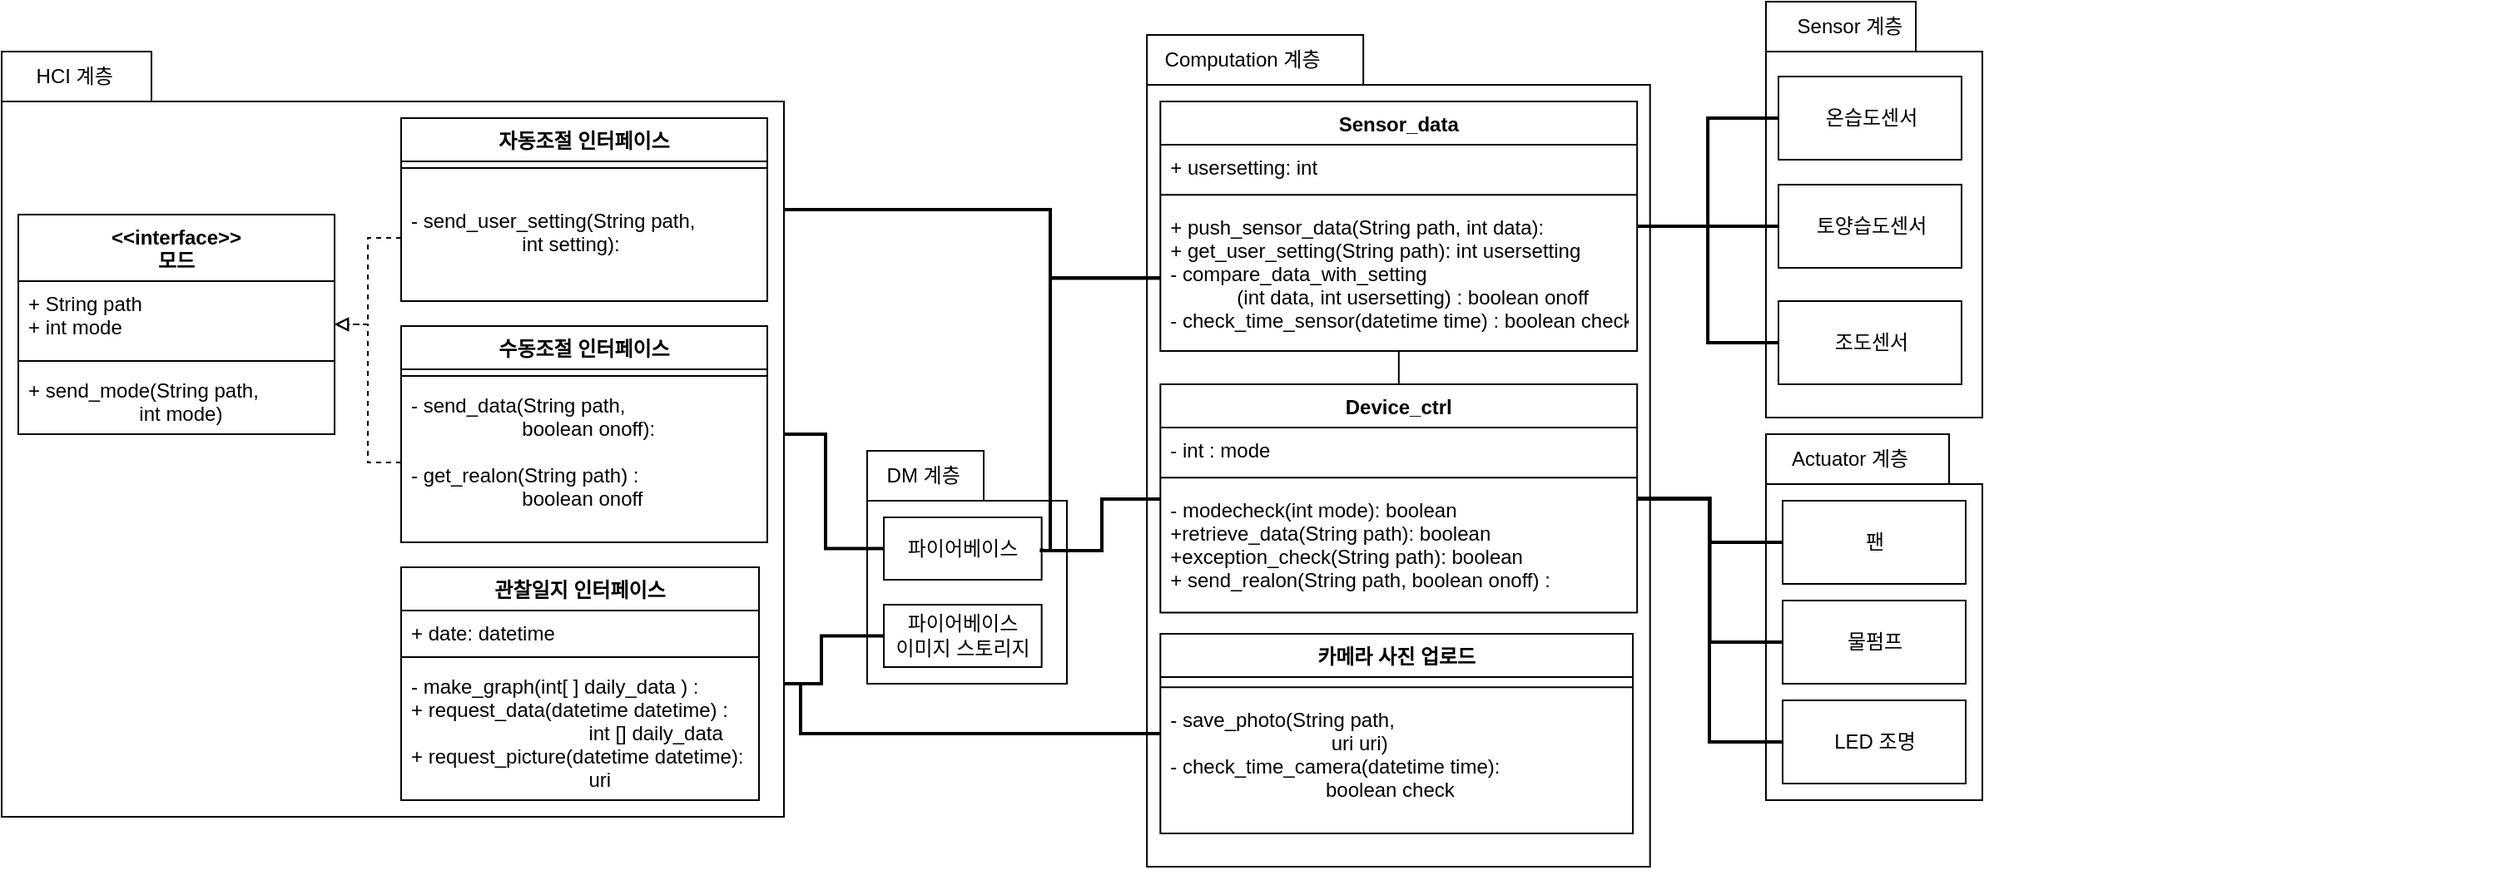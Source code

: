 <mxfile version="20.5.3" type="github">
  <diagram id="5TFY0RSoF_oyEnKReRna" name="페이지-1">
    <mxGraphModel dx="1298" dy="641" grid="1" gridSize="10" guides="1" tooltips="1" connect="1" arrows="1" fold="1" page="1" pageScale="1" pageWidth="3300" pageHeight="4681" math="0" shadow="0">
      <root>
        <mxCell id="0" />
        <mxCell id="1" parent="0" />
        <mxCell id="NlKqJovUxVbZR_OrBXY0-22" value="" style="group" vertex="1" connectable="0" parent="1">
          <mxGeometry x="1110" y="490" width="440" height="270" as="geometry" />
        </mxCell>
        <mxCell id="81hpgJaHbPO_6i5AqK1I-2" value="" style="shape=folder;fontStyle=1;spacingTop=10;tabWidth=110;tabHeight=30;tabPosition=left;html=1;" parent="NlKqJovUxVbZR_OrBXY0-22" vertex="1">
          <mxGeometry width="130" height="220" as="geometry" />
        </mxCell>
        <mxCell id="81hpgJaHbPO_6i5AqK1I-16" value="팬" style="html=1;" parent="NlKqJovUxVbZR_OrBXY0-22" vertex="1">
          <mxGeometry x="10" y="40" width="110" height="50" as="geometry" />
        </mxCell>
        <mxCell id="81hpgJaHbPO_6i5AqK1I-17" value="물펌프" style="html=1;" parent="NlKqJovUxVbZR_OrBXY0-22" vertex="1">
          <mxGeometry x="10" y="100" width="110" height="50" as="geometry" />
        </mxCell>
        <mxCell id="81hpgJaHbPO_6i5AqK1I-23" value="&amp;nbsp;Actuator&amp;nbsp;&lt;span style=&quot;color: rgba(0, 0, 0, 0); font-family: monospace; font-size: 0px; text-align: start;&quot;&gt;3CmxGraphModel%3E%3Croot%3E%3CmxCell%20id%3D%220%22%2F%3E%3CmxCell%20id%3D%221%22%20parent%3D%220%22%2F%3E%3CmxCell%20id%3D%222%22%20value%3D%22%26amp%3Bnbsp%3B%EC%84%BC%EC%84%9C%20%EA%B3%84%EC%B8%B5%26amp%3Bnbsp%3B%22%20style%3D%22text%3Bhtml%3D1%3Balign%3Dcenter%3BverticalAlign%3Dmiddle%3Bresizable%3D0%3Bpoints%3D%5B%5D%3Bautosize%3D1%3BstrokeColor%3Dnone%3BfillColor%3Dnone%3B%22%20vertex%3D%221%22%20parent%3D%221%22%3E%3CmxGeometry%20x%3D%22730%22%20y%3D%2260%22%20width%3D%2280%22%20height%3D%2230%22%20as%3D%22geometry%22%2F%3E%3C%2FmxCell%3E%3C%2Froot%3E%3C%2FmxGraphModel%3E&amp;nbsp;&amp;nbsp;&lt;/span&gt;계층&amp;nbsp;" style="text;html=1;align=center;verticalAlign=middle;resizable=0;points=[];autosize=1;strokeColor=none;fillColor=none;" parent="NlKqJovUxVbZR_OrBXY0-22" vertex="1">
          <mxGeometry width="100" height="30" as="geometry" />
        </mxCell>
        <mxCell id="81hpgJaHbPO_6i5AqK1I-18" value="LED 조명" style="html=1;" parent="NlKqJovUxVbZR_OrBXY0-22" vertex="1">
          <mxGeometry x="10" y="160" width="110" height="50" as="geometry" />
        </mxCell>
        <mxCell id="fm1CZLKZLsL_vdeF1aaJ-7" value="" style="group" connectable="0" vertex="1" parent="1">
          <mxGeometry x="730" y="250" width="310.35" height="500" as="geometry" />
        </mxCell>
        <mxCell id="81hpgJaHbPO_6i5AqK1I-4" value="" style="shape=folder;fontStyle=1;spacingTop=10;tabWidth=130;tabHeight=30;tabPosition=left;html=1;" parent="fm1CZLKZLsL_vdeF1aaJ-7" vertex="1">
          <mxGeometry x="8.08" width="302.27" height="500" as="geometry" />
        </mxCell>
        <mxCell id="81hpgJaHbPO_6i5AqK1I-30" value="Device_ctrl" style="swimlane;fontStyle=1;align=center;verticalAlign=top;childLayout=stackLayout;horizontal=1;startSize=26;horizontalStack=0;resizeParent=1;resizeParentMax=0;resizeLast=0;collapsible=1;marginBottom=0;" parent="fm1CZLKZLsL_vdeF1aaJ-7" vertex="1">
          <mxGeometry x="16.162" y="210" width="286.434" height="137.295" as="geometry" />
        </mxCell>
        <mxCell id="81hpgJaHbPO_6i5AqK1I-31" value="- int : mode&#xa;" style="text;strokeColor=none;fillColor=none;align=left;verticalAlign=top;spacingLeft=4;spacingRight=4;overflow=hidden;rotatable=0;points=[[0,0.5],[1,0.5]];portConstraint=eastwest;" parent="81hpgJaHbPO_6i5AqK1I-30" vertex="1">
          <mxGeometry y="26" width="286.434" height="24" as="geometry" />
        </mxCell>
        <mxCell id="81hpgJaHbPO_6i5AqK1I-32" value="" style="line;strokeWidth=1;fillColor=none;align=left;verticalAlign=middle;spacingTop=-1;spacingLeft=3;spacingRight=3;rotatable=0;labelPosition=right;points=[];portConstraint=eastwest;strokeColor=inherit;" parent="81hpgJaHbPO_6i5AqK1I-30" vertex="1">
          <mxGeometry y="50" width="286.434" height="12.235" as="geometry" />
        </mxCell>
        <mxCell id="81hpgJaHbPO_6i5AqK1I-33" value="- modecheck(int mode): boolean&#xa;+retrieve_data(String path): boolean&#xa;+exception_check(String path): boolean&#xa;+ send_realon(String path, boolean onoff) :" style="text;strokeColor=none;fillColor=none;align=left;verticalAlign=top;spacingLeft=4;spacingRight=4;overflow=hidden;rotatable=0;points=[[0,0.5],[1,0.5]];portConstraint=eastwest;" parent="81hpgJaHbPO_6i5AqK1I-30" vertex="1">
          <mxGeometry y="62.235" width="286.434" height="75.06" as="geometry" />
        </mxCell>
        <mxCell id="NlKqJovUxVbZR_OrBXY0-34" style="edgeStyle=orthogonalEdgeStyle;rounded=0;orthogonalLoop=1;jettySize=auto;html=1;endArrow=none;endFill=0;" edge="1" parent="fm1CZLKZLsL_vdeF1aaJ-7" source="81hpgJaHbPO_6i5AqK1I-34" target="81hpgJaHbPO_6i5AqK1I-30">
          <mxGeometry relative="1" as="geometry" />
        </mxCell>
        <mxCell id="81hpgJaHbPO_6i5AqK1I-34" value="Sensor_data" style="swimlane;fontStyle=1;align=center;verticalAlign=top;childLayout=stackLayout;horizontal=1;startSize=26;horizontalStack=0;resizeParent=1;resizeParentMax=0;resizeLast=0;collapsible=1;marginBottom=0;" parent="fm1CZLKZLsL_vdeF1aaJ-7" vertex="1">
          <mxGeometry x="16.162" y="40" width="286.434" height="149.995" as="geometry" />
        </mxCell>
        <mxCell id="81hpgJaHbPO_6i5AqK1I-35" value="+ usersetting: int" style="text;strokeColor=none;fillColor=none;align=left;verticalAlign=top;spacingLeft=4;spacingRight=4;overflow=hidden;rotatable=0;points=[[0,0.5],[1,0.5]];portConstraint=eastwest;" parent="81hpgJaHbPO_6i5AqK1I-34" vertex="1">
          <mxGeometry y="26" width="286.434" height="24" as="geometry" />
        </mxCell>
        <mxCell id="81hpgJaHbPO_6i5AqK1I-36" value="" style="line;strokeWidth=1;fillColor=none;align=left;verticalAlign=middle;spacingTop=-1;spacingLeft=3;spacingRight=3;rotatable=0;labelPosition=right;points=[];portConstraint=eastwest;strokeColor=inherit;" parent="81hpgJaHbPO_6i5AqK1I-34" vertex="1">
          <mxGeometry y="50" width="286.434" height="12.235" as="geometry" />
        </mxCell>
        <mxCell id="81hpgJaHbPO_6i5AqK1I-37" value="+ push_sensor_data(String path, int data):&#xa;+ get_user_setting(String path): int usersetting&#xa;- compare_data_with_setting &#xa;            (int data, int usersetting) : boolean onoff&#xa;- check_time_sensor(datetime time) : boolean check" style="text;strokeColor=none;fillColor=none;align=left;verticalAlign=top;spacingLeft=4;spacingRight=4;overflow=hidden;rotatable=0;points=[[0,0.5],[1,0.5]];portConstraint=eastwest;" parent="81hpgJaHbPO_6i5AqK1I-34" vertex="1">
          <mxGeometry y="62.235" width="286.434" height="87.76" as="geometry" />
        </mxCell>
        <mxCell id="NlKqJovUxVbZR_OrBXY0-1" value="카메라 사진 업로드" style="swimlane;fontStyle=1;align=center;verticalAlign=top;childLayout=stackLayout;horizontal=1;startSize=26;horizontalStack=0;resizeParent=1;resizeParentMax=0;resizeLast=0;collapsible=1;marginBottom=0;" vertex="1" parent="fm1CZLKZLsL_vdeF1aaJ-7">
          <mxGeometry x="16.16" y="360" width="283.84" height="119.995" as="geometry" />
        </mxCell>
        <mxCell id="NlKqJovUxVbZR_OrBXY0-2" value="" style="line;strokeWidth=1;fillColor=none;align=left;verticalAlign=middle;spacingTop=-1;spacingLeft=3;spacingRight=3;rotatable=0;labelPosition=right;points=[];portConstraint=eastwest;strokeColor=inherit;" vertex="1" parent="NlKqJovUxVbZR_OrBXY0-1">
          <mxGeometry y="26" width="283.84" height="12.235" as="geometry" />
        </mxCell>
        <mxCell id="NlKqJovUxVbZR_OrBXY0-3" value="- save_photo(String path,&#xa;                             uri uri)&#xa;- check_time_camera(datetime time):&#xa;                            boolean check" style="text;strokeColor=none;fillColor=none;align=left;verticalAlign=top;spacingLeft=4;spacingRight=4;overflow=hidden;rotatable=0;points=[[0,0.5],[1,0.5]];portConstraint=eastwest;" vertex="1" parent="NlKqJovUxVbZR_OrBXY0-1">
          <mxGeometry y="38.235" width="283.84" height="81.76" as="geometry" />
        </mxCell>
        <mxCell id="81hpgJaHbPO_6i5AqK1I-22" value="&amp;nbsp;Computation&amp;nbsp;&lt;span style=&quot;color: rgba(0, 0, 0, 0); font-family: monospace; font-size: 0px; text-align: start;&quot;&gt;CmxGraphModel%3E%3Croot%3E%3CmxCell%20id%3D%220%22%2F%3E%3CmxCell%20id%3D%221%22%20parent%3D%220%22%2F%3E%3CmxCell%20id%3D%222%22%20value%3D%22%26amp%3Bnbsp%3B%EC%84%BC%EC%84%9C%20%EA%B3%84%EC%B8%B5%26amp%3Bnbsp%3B%22%20style%3D%22text%3Bhtml%3D1%3Balign%3Dcenter%3BverticalAlign%3Dmiddle%3Bresizable%3D0%3Bpoints%3D%5B%5D%3Bautosize%3D1%3BstrokeColor%3Dnone%3BfillColor%3Dnone%3B%22%20vertex%3D%221%22%20parent%3D%221%22%3E%3CmxGeometry%20x%3D%22730%22%20y%3D%2260%22%20width%3D%2280%22%20height%3D%2230%22%20as%3D%22geometry%22%2F%3E%3C%2FmxCell%3E%3C%2Froot%3E%3C%2FmxGraphModel%3E&amp;nbsp;&lt;/span&gt;계층&amp;nbsp;" style="text;html=1;align=center;verticalAlign=middle;resizable=0;points=[];autosize=1;strokeColor=none;fillColor=none;" parent="fm1CZLKZLsL_vdeF1aaJ-7" vertex="1">
          <mxGeometry width="130" height="30" as="geometry" />
        </mxCell>
        <mxCell id="fm1CZLKZLsL_vdeF1aaJ-9" style="edgeStyle=orthogonalEdgeStyle;rounded=0;orthogonalLoop=1;jettySize=auto;html=1;startArrow=none;startFill=0;endArrow=none;endFill=0;entryX=0;entryY=0.5;entryDx=0;entryDy=0;strokeWidth=2;" edge="1" parent="1" source="NlKqJovUxVbZR_OrBXY0-10" target="81hpgJaHbPO_6i5AqK1I-37">
          <mxGeometry relative="1" as="geometry">
            <Array as="points">
              <mxPoint x="680" y="355" />
              <mxPoint x="680" y="396" />
            </Array>
          </mxGeometry>
        </mxCell>
        <mxCell id="fm1CZLKZLsL_vdeF1aaJ-11" value="" style="group" connectable="0" vertex="1" parent="1">
          <mxGeometry x="1110" y="230" width="130" height="250" as="geometry" />
        </mxCell>
        <mxCell id="81hpgJaHbPO_6i5AqK1I-3" value="" style="shape=folder;fontStyle=1;spacingTop=10;tabWidth=90;tabHeight=30;tabPosition=left;html=1;" parent="fm1CZLKZLsL_vdeF1aaJ-11" vertex="1">
          <mxGeometry width="130" height="250" as="geometry" />
        </mxCell>
        <mxCell id="81hpgJaHbPO_6i5AqK1I-12" value="온습도센서" style="html=1;" parent="fm1CZLKZLsL_vdeF1aaJ-11" vertex="1">
          <mxGeometry x="7.5" y="45" width="110" height="50" as="geometry" />
        </mxCell>
        <mxCell id="81hpgJaHbPO_6i5AqK1I-13" value="&amp;nbsp;Sensor 계층&amp;nbsp;" style="text;html=1;align=center;verticalAlign=middle;resizable=0;points=[];autosize=1;strokeColor=none;fillColor=none;" parent="fm1CZLKZLsL_vdeF1aaJ-11" vertex="1">
          <mxGeometry width="100" height="30" as="geometry" />
        </mxCell>
        <mxCell id="81hpgJaHbPO_6i5AqK1I-14" value="토양습도센서" style="html=1;" parent="fm1CZLKZLsL_vdeF1aaJ-11" vertex="1">
          <mxGeometry x="7.5" y="110" width="110" height="50" as="geometry" />
        </mxCell>
        <mxCell id="81hpgJaHbPO_6i5AqK1I-15" value="조도센서" style="html=1;" parent="fm1CZLKZLsL_vdeF1aaJ-11" vertex="1">
          <mxGeometry x="7.5" y="180" width="110" height="50" as="geometry" />
        </mxCell>
        <mxCell id="fm1CZLKZLsL_vdeF1aaJ-12" style="edgeStyle=orthogonalEdgeStyle;rounded=0;orthogonalLoop=1;jettySize=auto;html=1;startArrow=none;startFill=0;endArrow=none;endFill=0;strokeWidth=2;" edge="1" parent="1" source="81hpgJaHbPO_6i5AqK1I-12" target="81hpgJaHbPO_6i5AqK1I-34">
          <mxGeometry relative="1" as="geometry" />
        </mxCell>
        <mxCell id="fm1CZLKZLsL_vdeF1aaJ-13" style="edgeStyle=orthogonalEdgeStyle;rounded=0;orthogonalLoop=1;jettySize=auto;html=1;startArrow=none;startFill=0;endArrow=none;endFill=0;strokeWidth=2;" edge="1" parent="1" source="81hpgJaHbPO_6i5AqK1I-14" target="81hpgJaHbPO_6i5AqK1I-34">
          <mxGeometry relative="1" as="geometry" />
        </mxCell>
        <mxCell id="fm1CZLKZLsL_vdeF1aaJ-14" style="edgeStyle=orthogonalEdgeStyle;rounded=0;orthogonalLoop=1;jettySize=auto;html=1;startArrow=none;startFill=0;endArrow=none;endFill=0;strokeWidth=2;" edge="1" parent="1" source="81hpgJaHbPO_6i5AqK1I-15" target="81hpgJaHbPO_6i5AqK1I-34">
          <mxGeometry relative="1" as="geometry" />
        </mxCell>
        <mxCell id="fm1CZLKZLsL_vdeF1aaJ-15" style="edgeStyle=orthogonalEdgeStyle;rounded=0;orthogonalLoop=1;jettySize=auto;html=1;startArrow=none;startFill=0;endArrow=none;endFill=0;strokeWidth=2;" edge="1" parent="1" source="81hpgJaHbPO_6i5AqK1I-16" target="81hpgJaHbPO_6i5AqK1I-30">
          <mxGeometry relative="1" as="geometry" />
        </mxCell>
        <mxCell id="fm1CZLKZLsL_vdeF1aaJ-16" style="edgeStyle=orthogonalEdgeStyle;rounded=0;orthogonalLoop=1;jettySize=auto;html=1;startArrow=none;startFill=0;endArrow=none;endFill=0;strokeWidth=2;" edge="1" parent="1" source="81hpgJaHbPO_6i5AqK1I-17" target="81hpgJaHbPO_6i5AqK1I-30">
          <mxGeometry relative="1" as="geometry" />
        </mxCell>
        <mxCell id="fm1CZLKZLsL_vdeF1aaJ-18" style="edgeStyle=orthogonalEdgeStyle;rounded=0;orthogonalLoop=1;jettySize=auto;html=1;startArrow=none;startFill=0;endArrow=none;endFill=0;strokeWidth=2;" edge="1" parent="1" source="81hpgJaHbPO_6i5AqK1I-18" target="81hpgJaHbPO_6i5AqK1I-30">
          <mxGeometry relative="1" as="geometry">
            <Array as="points">
              <mxPoint x="1076" y="675" />
              <mxPoint x="1076" y="529" />
            </Array>
          </mxGeometry>
        </mxCell>
        <mxCell id="fm1CZLKZLsL_vdeF1aaJ-22" value="" style="group" connectable="0" vertex="1" parent="1">
          <mxGeometry x="570" y="500" width="120" height="140" as="geometry" />
        </mxCell>
        <mxCell id="81hpgJaHbPO_6i5AqK1I-5" value="" style="shape=folder;fontStyle=1;spacingTop=10;tabWidth=70;tabHeight=30;tabPosition=left;html=1;" parent="fm1CZLKZLsL_vdeF1aaJ-22" vertex="1">
          <mxGeometry width="120" height="140" as="geometry" />
        </mxCell>
        <mxCell id="81hpgJaHbPO_6i5AqK1I-26" value="DM 계층&amp;nbsp;" style="text;html=1;align=center;verticalAlign=middle;resizable=0;points=[];autosize=1;strokeColor=none;fillColor=none;" parent="fm1CZLKZLsL_vdeF1aaJ-22" vertex="1">
          <mxGeometry width="70" height="30" as="geometry" />
        </mxCell>
        <mxCell id="81hpgJaHbPO_6i5AqK1I-27" value="파이어베이스" style="html=1;" parent="fm1CZLKZLsL_vdeF1aaJ-22" vertex="1">
          <mxGeometry x="10.0" y="40" width="94.823" height="37.5" as="geometry" />
        </mxCell>
        <mxCell id="81hpgJaHbPO_6i5AqK1I-28" value="파이어베이스 &lt;br&gt;이미지 스토리지" style="html=1;" parent="fm1CZLKZLsL_vdeF1aaJ-22" vertex="1">
          <mxGeometry x="10.002" y="92.5" width="94.823" height="37.5" as="geometry" />
        </mxCell>
        <mxCell id="fm1CZLKZLsL_vdeF1aaJ-19" style="edgeStyle=orthogonalEdgeStyle;rounded=0;orthogonalLoop=1;jettySize=auto;html=1;startArrow=none;startFill=0;endArrow=none;endFill=0;strokeColor=#000000;strokeWidth=2;entryX=1;entryY=0.5;entryDx=0;entryDy=0;" edge="1" parent="1" source="81hpgJaHbPO_6i5AqK1I-37" target="81hpgJaHbPO_6i5AqK1I-27">
          <mxGeometry relative="1" as="geometry">
            <Array as="points">
              <mxPoint x="680" y="396" />
              <mxPoint x="680" y="560" />
              <mxPoint x="675" y="560" />
            </Array>
          </mxGeometry>
        </mxCell>
        <mxCell id="fm1CZLKZLsL_vdeF1aaJ-8" style="edgeStyle=orthogonalEdgeStyle;rounded=0;orthogonalLoop=1;jettySize=auto;html=1;entryX=0;entryY=0.5;entryDx=0;entryDy=0;startArrow=none;startFill=0;endArrow=none;endFill=0;strokeWidth=2;" edge="1" parent="1" source="NlKqJovUxVbZR_OrBXY0-13" target="81hpgJaHbPO_6i5AqK1I-28">
          <mxGeometry relative="1" as="geometry" />
        </mxCell>
        <mxCell id="fm1CZLKZLsL_vdeF1aaJ-23" style="edgeStyle=orthogonalEdgeStyle;rounded=0;orthogonalLoop=1;jettySize=auto;html=1;strokeColor=#000000;strokeWidth=2;startArrow=none;startFill=0;endArrow=none;endFill=0;" edge="1" parent="1" source="NlKqJovUxVbZR_OrBXY0-1" target="NlKqJovUxVbZR_OrBXY0-13">
          <mxGeometry relative="1" as="geometry">
            <Array as="points">
              <mxPoint x="530" y="670" />
              <mxPoint x="530" y="640" />
            </Array>
          </mxGeometry>
        </mxCell>
        <mxCell id="NlKqJovUxVbZR_OrBXY0-35" style="edgeStyle=orthogonalEdgeStyle;rounded=0;orthogonalLoop=1;jettySize=auto;html=1;endArrow=none;endFill=0;strokeWidth=2;" edge="1" parent="1" source="81hpgJaHbPO_6i5AqK1I-27" target="NlKqJovUxVbZR_OrBXY0-7">
          <mxGeometry relative="1" as="geometry" />
        </mxCell>
        <mxCell id="NlKqJovUxVbZR_OrBXY0-37" style="edgeStyle=orthogonalEdgeStyle;rounded=0;orthogonalLoop=1;jettySize=auto;html=1;exitX=1;exitY=0.5;exitDx=0;exitDy=0;endArrow=none;endFill=0;strokeWidth=2;" edge="1" parent="1" source="81hpgJaHbPO_6i5AqK1I-27" target="81hpgJaHbPO_6i5AqK1I-30">
          <mxGeometry relative="1" as="geometry">
            <Array as="points">
              <mxPoint x="675" y="560" />
              <mxPoint x="711" y="560" />
              <mxPoint x="711" y="529" />
            </Array>
          </mxGeometry>
        </mxCell>
        <mxCell id="81hpgJaHbPO_6i5AqK1I-1" value="" style="shape=folder;fontStyle=1;spacingTop=10;tabWidth=90;tabHeight=30;tabPosition=left;html=1;" parent="1" vertex="1">
          <mxGeometry x="50" y="260" width="470" height="460" as="geometry" />
        </mxCell>
        <mxCell id="81hpgJaHbPO_6i5AqK1I-25" value="HCI 계층&amp;nbsp;" style="text;html=1;align=center;verticalAlign=middle;resizable=0;points=[];autosize=1;strokeColor=none;fillColor=none;" parent="1" vertex="1">
          <mxGeometry x="60" y="260" width="70" height="30" as="geometry" />
        </mxCell>
        <mxCell id="NlKqJovUxVbZR_OrBXY0-7" value="수동조절 인터페이스" style="swimlane;fontStyle=1;align=center;verticalAlign=top;childLayout=stackLayout;horizontal=1;startSize=26;horizontalStack=0;resizeParent=1;resizeParentMax=0;resizeLast=0;collapsible=1;marginBottom=0;" vertex="1" parent="1">
          <mxGeometry x="290" y="425" width="220" height="130" as="geometry" />
        </mxCell>
        <mxCell id="NlKqJovUxVbZR_OrBXY0-8" value="" style="line;strokeWidth=1;fillColor=none;align=left;verticalAlign=middle;spacingTop=-1;spacingLeft=3;spacingRight=3;rotatable=0;labelPosition=right;points=[];portConstraint=eastwest;strokeColor=inherit;" vertex="1" parent="NlKqJovUxVbZR_OrBXY0-7">
          <mxGeometry y="26" width="220" height="8" as="geometry" />
        </mxCell>
        <mxCell id="NlKqJovUxVbZR_OrBXY0-9" value="- send_data(String path, &#xa;                    boolean onoff):&#xa;&#xa;- get_realon(String path) :&#xa;                    boolean onoff" style="text;strokeColor=none;fillColor=none;align=left;verticalAlign=top;spacingLeft=4;spacingRight=4;overflow=hidden;rotatable=0;points=[[0,0.5],[1,0.5]];portConstraint=eastwest;" vertex="1" parent="NlKqJovUxVbZR_OrBXY0-7">
          <mxGeometry y="34" width="220" height="96" as="geometry" />
        </mxCell>
        <mxCell id="NlKqJovUxVbZR_OrBXY0-10" value="자동조절 인터페이스" style="swimlane;fontStyle=1;align=center;verticalAlign=top;childLayout=stackLayout;horizontal=1;startSize=26;horizontalStack=0;resizeParent=1;resizeParentMax=0;resizeLast=0;collapsible=1;marginBottom=0;" vertex="1" parent="1">
          <mxGeometry x="290" y="300" width="220" height="110" as="geometry" />
        </mxCell>
        <mxCell id="NlKqJovUxVbZR_OrBXY0-11" value="" style="line;strokeWidth=1;fillColor=none;align=left;verticalAlign=middle;spacingTop=-1;spacingLeft=3;spacingRight=3;rotatable=0;labelPosition=right;points=[];portConstraint=eastwest;strokeColor=inherit;" vertex="1" parent="NlKqJovUxVbZR_OrBXY0-10">
          <mxGeometry y="26" width="220" height="8" as="geometry" />
        </mxCell>
        <mxCell id="NlKqJovUxVbZR_OrBXY0-12" value="&#xa;- send_user_setting(String path,&#xa;                    int setting):" style="text;strokeColor=none;fillColor=none;align=left;verticalAlign=top;spacingLeft=4;spacingRight=4;overflow=hidden;rotatable=0;points=[[0,0.5],[1,0.5]];portConstraint=eastwest;" vertex="1" parent="NlKqJovUxVbZR_OrBXY0-10">
          <mxGeometry y="34" width="220" height="76" as="geometry" />
        </mxCell>
        <mxCell id="NlKqJovUxVbZR_OrBXY0-13" value="관찰일지 인터페이스" style="swimlane;fontStyle=1;align=center;verticalAlign=top;childLayout=stackLayout;horizontal=1;startSize=26;horizontalStack=0;resizeParent=1;resizeParentMax=0;resizeLast=0;collapsible=1;marginBottom=0;" vertex="1" parent="1">
          <mxGeometry x="290" y="570" width="215" height="140" as="geometry" />
        </mxCell>
        <mxCell id="NlKqJovUxVbZR_OrBXY0-14" value="+ date: datetime&#xa;" style="text;strokeColor=none;fillColor=none;align=left;verticalAlign=top;spacingLeft=4;spacingRight=4;overflow=hidden;rotatable=0;points=[[0,0.5],[1,0.5]];portConstraint=eastwest;" vertex="1" parent="NlKqJovUxVbZR_OrBXY0-13">
          <mxGeometry y="26" width="215" height="24" as="geometry" />
        </mxCell>
        <mxCell id="NlKqJovUxVbZR_OrBXY0-15" value="" style="line;strokeWidth=1;fillColor=none;align=left;verticalAlign=middle;spacingTop=-1;spacingLeft=3;spacingRight=3;rotatable=0;labelPosition=right;points=[];portConstraint=eastwest;strokeColor=inherit;" vertex="1" parent="NlKqJovUxVbZR_OrBXY0-13">
          <mxGeometry y="50" width="215" height="8" as="geometry" />
        </mxCell>
        <mxCell id="NlKqJovUxVbZR_OrBXY0-16" value="- make_graph(int[ ] daily_data ) :&#xa;+ request_data(datetime datetime) : &#xa;                                int [] daily_data&#xa;+ request_picture(datetime datetime):&#xa;                                uri" style="text;strokeColor=none;fillColor=none;align=left;verticalAlign=top;spacingLeft=4;spacingRight=4;overflow=hidden;rotatable=0;points=[[0,0.5],[1,0.5]];portConstraint=eastwest;" vertex="1" parent="NlKqJovUxVbZR_OrBXY0-13">
          <mxGeometry y="58" width="215" height="82" as="geometry" />
        </mxCell>
        <mxCell id="NlKqJovUxVbZR_OrBXY0-38" value="&lt;&lt;interface&gt;&gt; &#xa;모드" style="swimlane;fontStyle=1;align=center;verticalAlign=top;childLayout=stackLayout;horizontal=1;startSize=40;horizontalStack=0;resizeParent=1;resizeParentMax=0;resizeLast=0;collapsible=1;marginBottom=0;" vertex="1" parent="1">
          <mxGeometry x="60" y="358" width="190" height="132" as="geometry" />
        </mxCell>
        <mxCell id="NlKqJovUxVbZR_OrBXY0-39" value="+ String path&#xa;+ int mode" style="text;strokeColor=none;fillColor=none;align=left;verticalAlign=top;spacingLeft=4;spacingRight=4;overflow=hidden;rotatable=0;points=[[0,0.5],[1,0.5]];portConstraint=eastwest;" vertex="1" parent="NlKqJovUxVbZR_OrBXY0-38">
          <mxGeometry y="40" width="190" height="44" as="geometry" />
        </mxCell>
        <mxCell id="NlKqJovUxVbZR_OrBXY0-40" value="" style="line;strokeWidth=1;fillColor=none;align=left;verticalAlign=middle;spacingTop=-1;spacingLeft=3;spacingRight=3;rotatable=0;labelPosition=right;points=[];portConstraint=eastwest;strokeColor=inherit;" vertex="1" parent="NlKqJovUxVbZR_OrBXY0-38">
          <mxGeometry y="84" width="190" height="8" as="geometry" />
        </mxCell>
        <mxCell id="NlKqJovUxVbZR_OrBXY0-41" value="+ send_mode(String path,&#xa;                    int mode)" style="text;strokeColor=none;fillColor=none;align=left;verticalAlign=top;spacingLeft=4;spacingRight=4;overflow=hidden;rotatable=0;points=[[0,0.5],[1,0.5]];portConstraint=eastwest;" vertex="1" parent="NlKqJovUxVbZR_OrBXY0-38">
          <mxGeometry y="92" width="190" height="40" as="geometry" />
        </mxCell>
        <mxCell id="NlKqJovUxVbZR_OrBXY0-42" style="edgeStyle=orthogonalEdgeStyle;rounded=0;orthogonalLoop=1;jettySize=auto;html=1;endArrow=block;endFill=0;startArrow=none;startFill=0;dashed=1;" edge="1" parent="1" source="NlKqJovUxVbZR_OrBXY0-12" target="NlKqJovUxVbZR_OrBXY0-38">
          <mxGeometry relative="1" as="geometry" />
        </mxCell>
        <mxCell id="NlKqJovUxVbZR_OrBXY0-43" style="edgeStyle=orthogonalEdgeStyle;rounded=0;orthogonalLoop=1;jettySize=auto;html=1;dashed=1;startArrow=none;startFill=0;endArrow=block;endFill=0;" edge="1" parent="1" source="NlKqJovUxVbZR_OrBXY0-9" target="NlKqJovUxVbZR_OrBXY0-38">
          <mxGeometry relative="1" as="geometry" />
        </mxCell>
      </root>
    </mxGraphModel>
  </diagram>
</mxfile>
